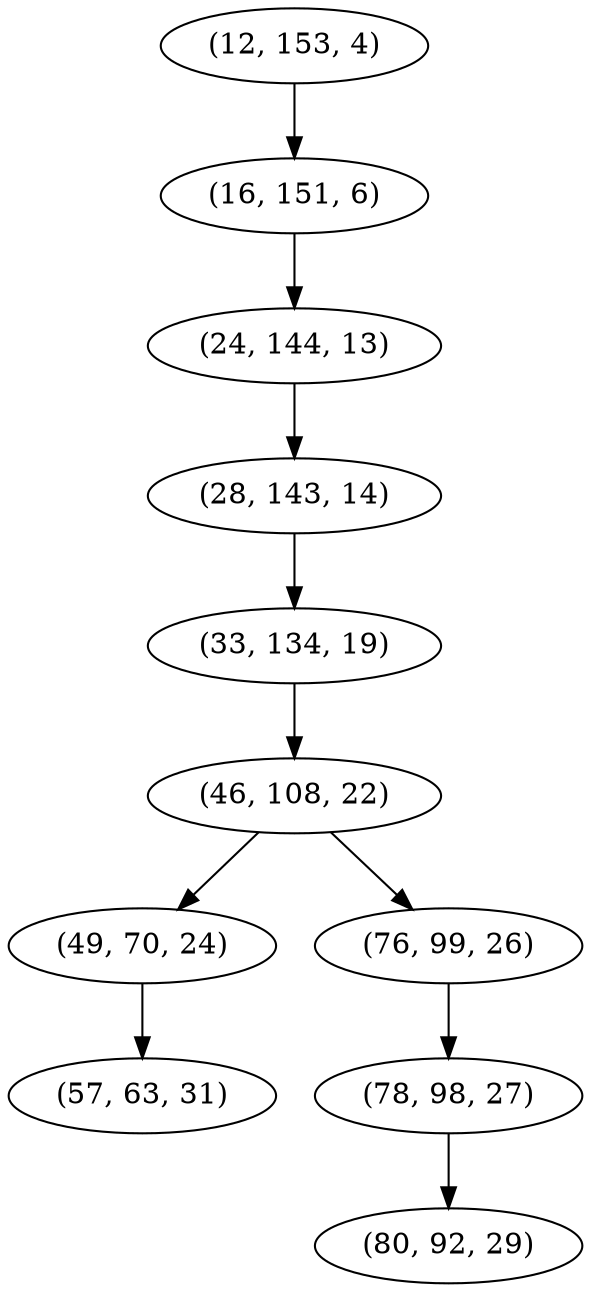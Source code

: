 digraph tree {
    "(12, 153, 4)";
    "(16, 151, 6)";
    "(24, 144, 13)";
    "(28, 143, 14)";
    "(33, 134, 19)";
    "(46, 108, 22)";
    "(49, 70, 24)";
    "(57, 63, 31)";
    "(76, 99, 26)";
    "(78, 98, 27)";
    "(80, 92, 29)";
    "(12, 153, 4)" -> "(16, 151, 6)";
    "(16, 151, 6)" -> "(24, 144, 13)";
    "(24, 144, 13)" -> "(28, 143, 14)";
    "(28, 143, 14)" -> "(33, 134, 19)";
    "(33, 134, 19)" -> "(46, 108, 22)";
    "(46, 108, 22)" -> "(49, 70, 24)";
    "(46, 108, 22)" -> "(76, 99, 26)";
    "(49, 70, 24)" -> "(57, 63, 31)";
    "(76, 99, 26)" -> "(78, 98, 27)";
    "(78, 98, 27)" -> "(80, 92, 29)";
}
